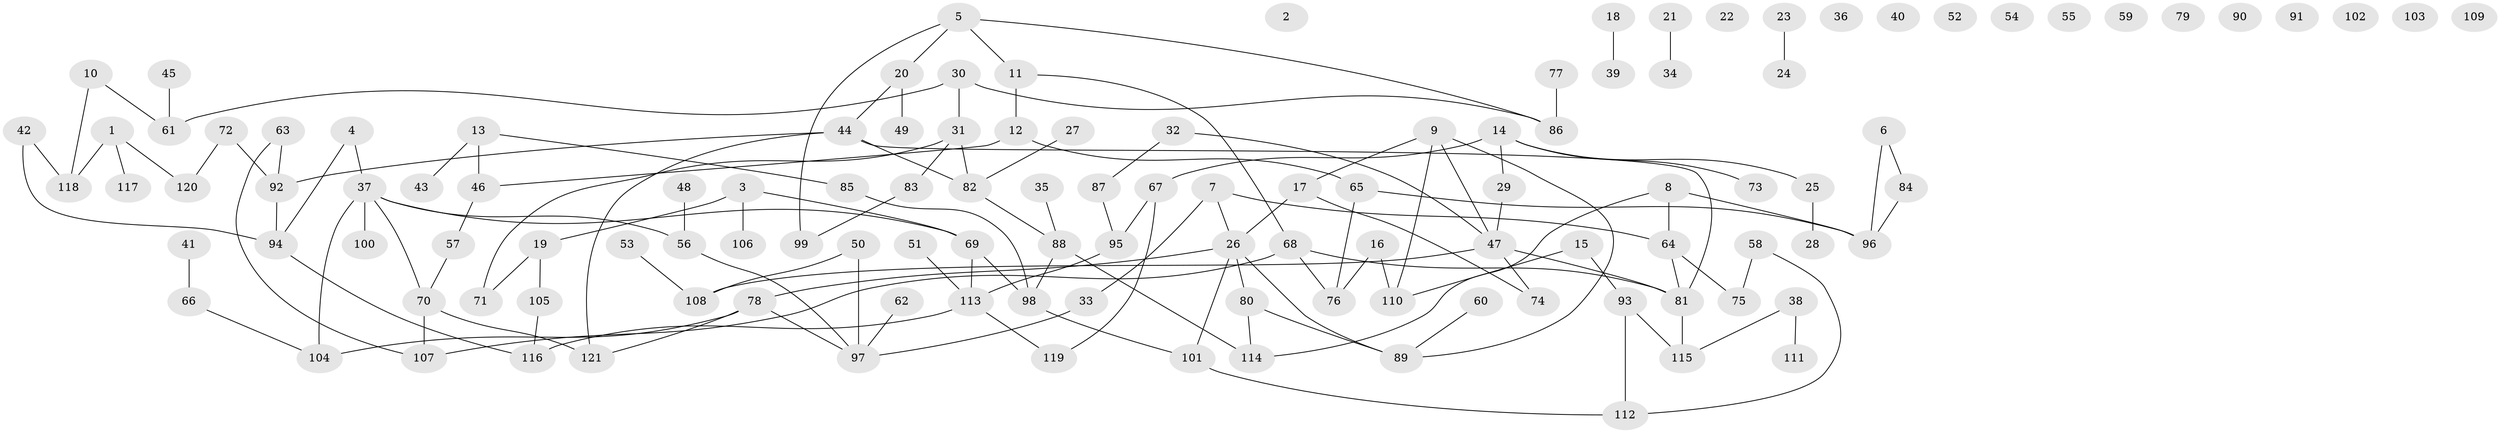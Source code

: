 // Generated by graph-tools (version 1.1) at 2025/33/03/09/25 02:33:51]
// undirected, 121 vertices, 139 edges
graph export_dot {
graph [start="1"]
  node [color=gray90,style=filled];
  1;
  2;
  3;
  4;
  5;
  6;
  7;
  8;
  9;
  10;
  11;
  12;
  13;
  14;
  15;
  16;
  17;
  18;
  19;
  20;
  21;
  22;
  23;
  24;
  25;
  26;
  27;
  28;
  29;
  30;
  31;
  32;
  33;
  34;
  35;
  36;
  37;
  38;
  39;
  40;
  41;
  42;
  43;
  44;
  45;
  46;
  47;
  48;
  49;
  50;
  51;
  52;
  53;
  54;
  55;
  56;
  57;
  58;
  59;
  60;
  61;
  62;
  63;
  64;
  65;
  66;
  67;
  68;
  69;
  70;
  71;
  72;
  73;
  74;
  75;
  76;
  77;
  78;
  79;
  80;
  81;
  82;
  83;
  84;
  85;
  86;
  87;
  88;
  89;
  90;
  91;
  92;
  93;
  94;
  95;
  96;
  97;
  98;
  99;
  100;
  101;
  102;
  103;
  104;
  105;
  106;
  107;
  108;
  109;
  110;
  111;
  112;
  113;
  114;
  115;
  116;
  117;
  118;
  119;
  120;
  121;
  1 -- 117;
  1 -- 118;
  1 -- 120;
  3 -- 19;
  3 -- 69;
  3 -- 106;
  4 -- 37;
  4 -- 94;
  5 -- 11;
  5 -- 20;
  5 -- 86;
  5 -- 99;
  6 -- 84;
  6 -- 96;
  7 -- 26;
  7 -- 33;
  7 -- 64;
  8 -- 64;
  8 -- 96;
  8 -- 114;
  9 -- 17;
  9 -- 47;
  9 -- 89;
  9 -- 110;
  10 -- 61;
  10 -- 118;
  11 -- 12;
  11 -- 68;
  12 -- 46;
  12 -- 65;
  13 -- 43;
  13 -- 46;
  13 -- 85;
  14 -- 25;
  14 -- 29;
  14 -- 67;
  14 -- 73;
  15 -- 93;
  15 -- 110;
  16 -- 76;
  16 -- 110;
  17 -- 26;
  17 -- 74;
  18 -- 39;
  19 -- 71;
  19 -- 105;
  20 -- 44;
  20 -- 49;
  21 -- 34;
  23 -- 24;
  25 -- 28;
  26 -- 78;
  26 -- 80;
  26 -- 89;
  26 -- 101;
  27 -- 82;
  29 -- 47;
  30 -- 31;
  30 -- 61;
  30 -- 86;
  31 -- 71;
  31 -- 82;
  31 -- 83;
  32 -- 47;
  32 -- 87;
  33 -- 97;
  35 -- 88;
  37 -- 56;
  37 -- 69;
  37 -- 70;
  37 -- 100;
  37 -- 104;
  38 -- 111;
  38 -- 115;
  41 -- 66;
  42 -- 94;
  42 -- 118;
  44 -- 81;
  44 -- 82;
  44 -- 92;
  44 -- 121;
  45 -- 61;
  46 -- 57;
  47 -- 74;
  47 -- 81;
  47 -- 108;
  48 -- 56;
  50 -- 97;
  50 -- 108;
  51 -- 113;
  53 -- 108;
  56 -- 97;
  57 -- 70;
  58 -- 75;
  58 -- 112;
  60 -- 89;
  62 -- 97;
  63 -- 92;
  63 -- 107;
  64 -- 75;
  64 -- 81;
  65 -- 76;
  65 -- 96;
  66 -- 104;
  67 -- 95;
  67 -- 119;
  68 -- 76;
  68 -- 81;
  68 -- 107;
  69 -- 98;
  69 -- 113;
  70 -- 107;
  70 -- 121;
  72 -- 92;
  72 -- 120;
  77 -- 86;
  78 -- 97;
  78 -- 104;
  78 -- 121;
  80 -- 89;
  80 -- 114;
  81 -- 115;
  82 -- 88;
  83 -- 99;
  84 -- 96;
  85 -- 98;
  87 -- 95;
  88 -- 98;
  88 -- 114;
  92 -- 94;
  93 -- 112;
  93 -- 115;
  94 -- 116;
  95 -- 113;
  98 -- 101;
  101 -- 112;
  105 -- 116;
  113 -- 116;
  113 -- 119;
}
